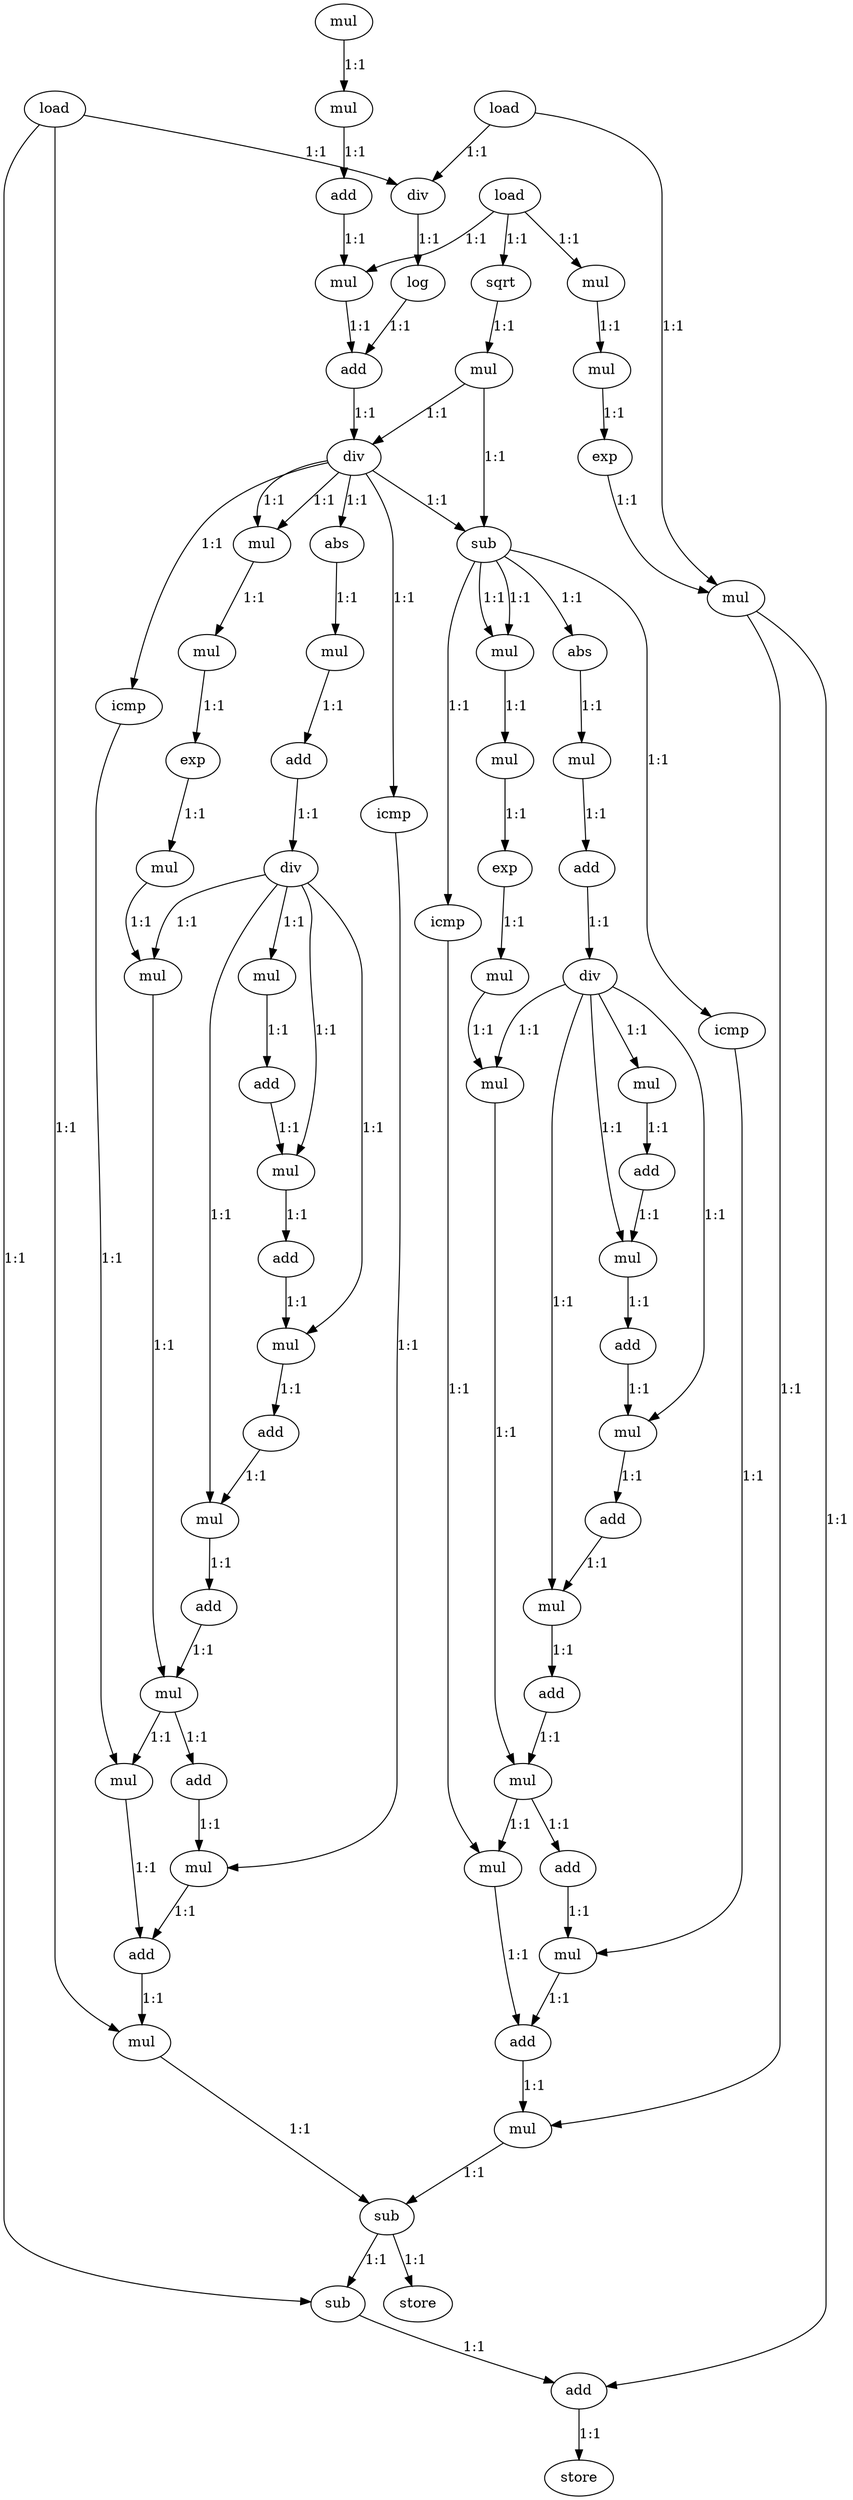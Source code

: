 digraph {
  0 [label="mul"];
  1 [label="load"];
  2 [label="mul"];
  3 [label="load"];
  4 [label="div"];
  5 [label="add"];
  6 [label="load"];
  7 [label="log"];
  8 [label="mul"];
  9 [label="sqrt"];
  10 [label="mul"];
  11 [label="add"];
  12 [label="mul"];
  13 [label="mul"];
  14 [label="div"];
  15 [label="exp"];
  16 [label="mul"];
  17 [label="abs"];
  18 [label="sub"];
  19 [label="mul"];
  20 [label="mul"];
  21 [label="abs"];
  22 [label="mul"];
  23 [label="exp"];
  24 [label="add"];
  25 [label="mul"];
  26 [label="mul"];
  27 [label="mul"];
  28 [label="div"];
  29 [label="add"];
  30 [label="exp"];
  31 [label="mul"];
  32 [label="mul"];
  33 [label="div"];
  34 [label="mul"];
  35 [label="add"];
  36 [label="mul"];
  37 [label="mul"];
  38 [label="icmp"];
  39 [label="mul"];
  40 [label="add"];
  41 [label="add"];
  42 [label="icmp"];
  43 [label="mul"];
  44 [label="mul"];
  45 [label="icmp"];
  46 [label="add"];
  47 [label="add"];
  48 [label="icmp"];
  49 [label="mul"];
  50 [label="mul"];
  51 [label="add"];
  52 [label="add"];
  53 [label="mul"];
  54 [label="mul"];
  55 [label="add"];
  56 [label="mul"];
  57 [label="add"];
  58 [label="mul"];
  59 [label="mul"];
  60 [label="mul"];
  61 [label="mul"];
  62 [label="add"];
  63 [label="add"];
  64 [label="mul"];
  65 [label="mul"];
  66 [label="add"];
  67 [label="mul"];
  68 [label="sub"];
  69 [label="sub"];
  70 [label="store"];
  71 [label="add"];
  72 [label="store"];

  4->7 [label="1:1"];
  5->8 [label="1:1"];
  6->8 [label="1:1"];
  6->9 [label="1:1"];
  6->10 [label="1:1"];
  7->11 [label="1:1"];
  8->11 [label="1:1"];
  9->12 [label="1:1"];
  10->13 [label="1:1"];
  11->14 [label="1:1"];
  12->14 [label="1:1"];
  12->18 [label="1:1"];
  13->15 [label="1:1"];
  14->38 [label="1:1"];
  14->16 [label="1:1"];
  14->16 [label="1:1"];
  14->17 [label="1:1"];
  14->18 [label="1:1"];
  14->42 [label="1:1"];
  15->56 [label="1:1"];
  16->19 [label="1:1"];
  17->20 [label="1:1"];
  18->48 [label="1:1"];
  18->45 [label="1:1"];
  18->21 [label="1:1"];
  18->22 [label="1:1"];
  18->22 [label="1:1"];
  19->23 [label="1:1"];
  20->24 [label="1:1"];
  21->25 [label="1:1"];
  22->26 [label="1:1"];
  23->27 [label="1:1"];
  24->28 [label="1:1"];
  25->29 [label="1:1"];
  26->30 [label="1:1"];
  27->31 [label="1:1"];
  28->31 [label="1:1"];
  28->50 [label="1:1"];
  28->44 [label="1:1"];
  28->39 [label="1:1"];
  28->32 [label="1:1"];
  29->33 [label="1:1"];
  30->34 [label="1:1"];
  31->54 [label="1:1"];
  32->35 [label="1:1"];
  33->36 [label="1:1"];
  33->43 [label="1:1"];
  33->49 [label="1:1"];
  33->53 [label="1:1"];
  33->37 [label="1:1"];
  34->37 [label="1:1"];
  35->39 [label="1:1"];
  36->40 [label="1:1"];
  37->59 [label="1:1"];
  38->60 [label="1:1"];
  39->41 [label="1:1"];
  40->43 [label="1:1"];
  41->44 [label="1:1"];
  42->58 [label="1:1"];
  43->46 [label="1:1"];
  44->47 [label="1:1"];
  45->64 [label="1:1"];
  46->49 [label="1:1"];
  47->50 [label="1:1"];
  48->61 [label="1:1"];
  49->51 [label="1:1"];
  50->52 [label="1:1"];
  51->53 [label="1:1"];
  52->54 [label="1:1"];
  53->55 [label="1:1"];
  54->57 [label="1:1"];
  54->58 [label="1:1"];
  55->59 [label="1:1"];
  56->67 [label="1:1"];
  56->71 [label="1:1"];
  57->60 [label="1:1"];
  58->63 [label="1:1"];
  59->61 [label="1:1"];
  59->62 [label="1:1"];
  60->63 [label="1:1"];
  61->66 [label="1:1"];
  62->64 [label="1:1"];
  63->65 [label="1:1"];
  64->66 [label="1:1"];
  65->68 [label="1:1"];
  66->67 [label="1:1"];
  67->68 [label="1:1"];
  68->69 [label="1:1"];
  68->70 [label="1:1"];
  69->71 [label="1:1"];
  71->72 [label="1:1"];
  0->2 [label="1:1"];
  1->69 [label="1:1"];
  1->65 [label="1:1"];
  1->4 [label="1:1"];
  2->5 [label="1:1"];
  3->4 [label="1:1"];
  3->56 [label="1:1"];
}
